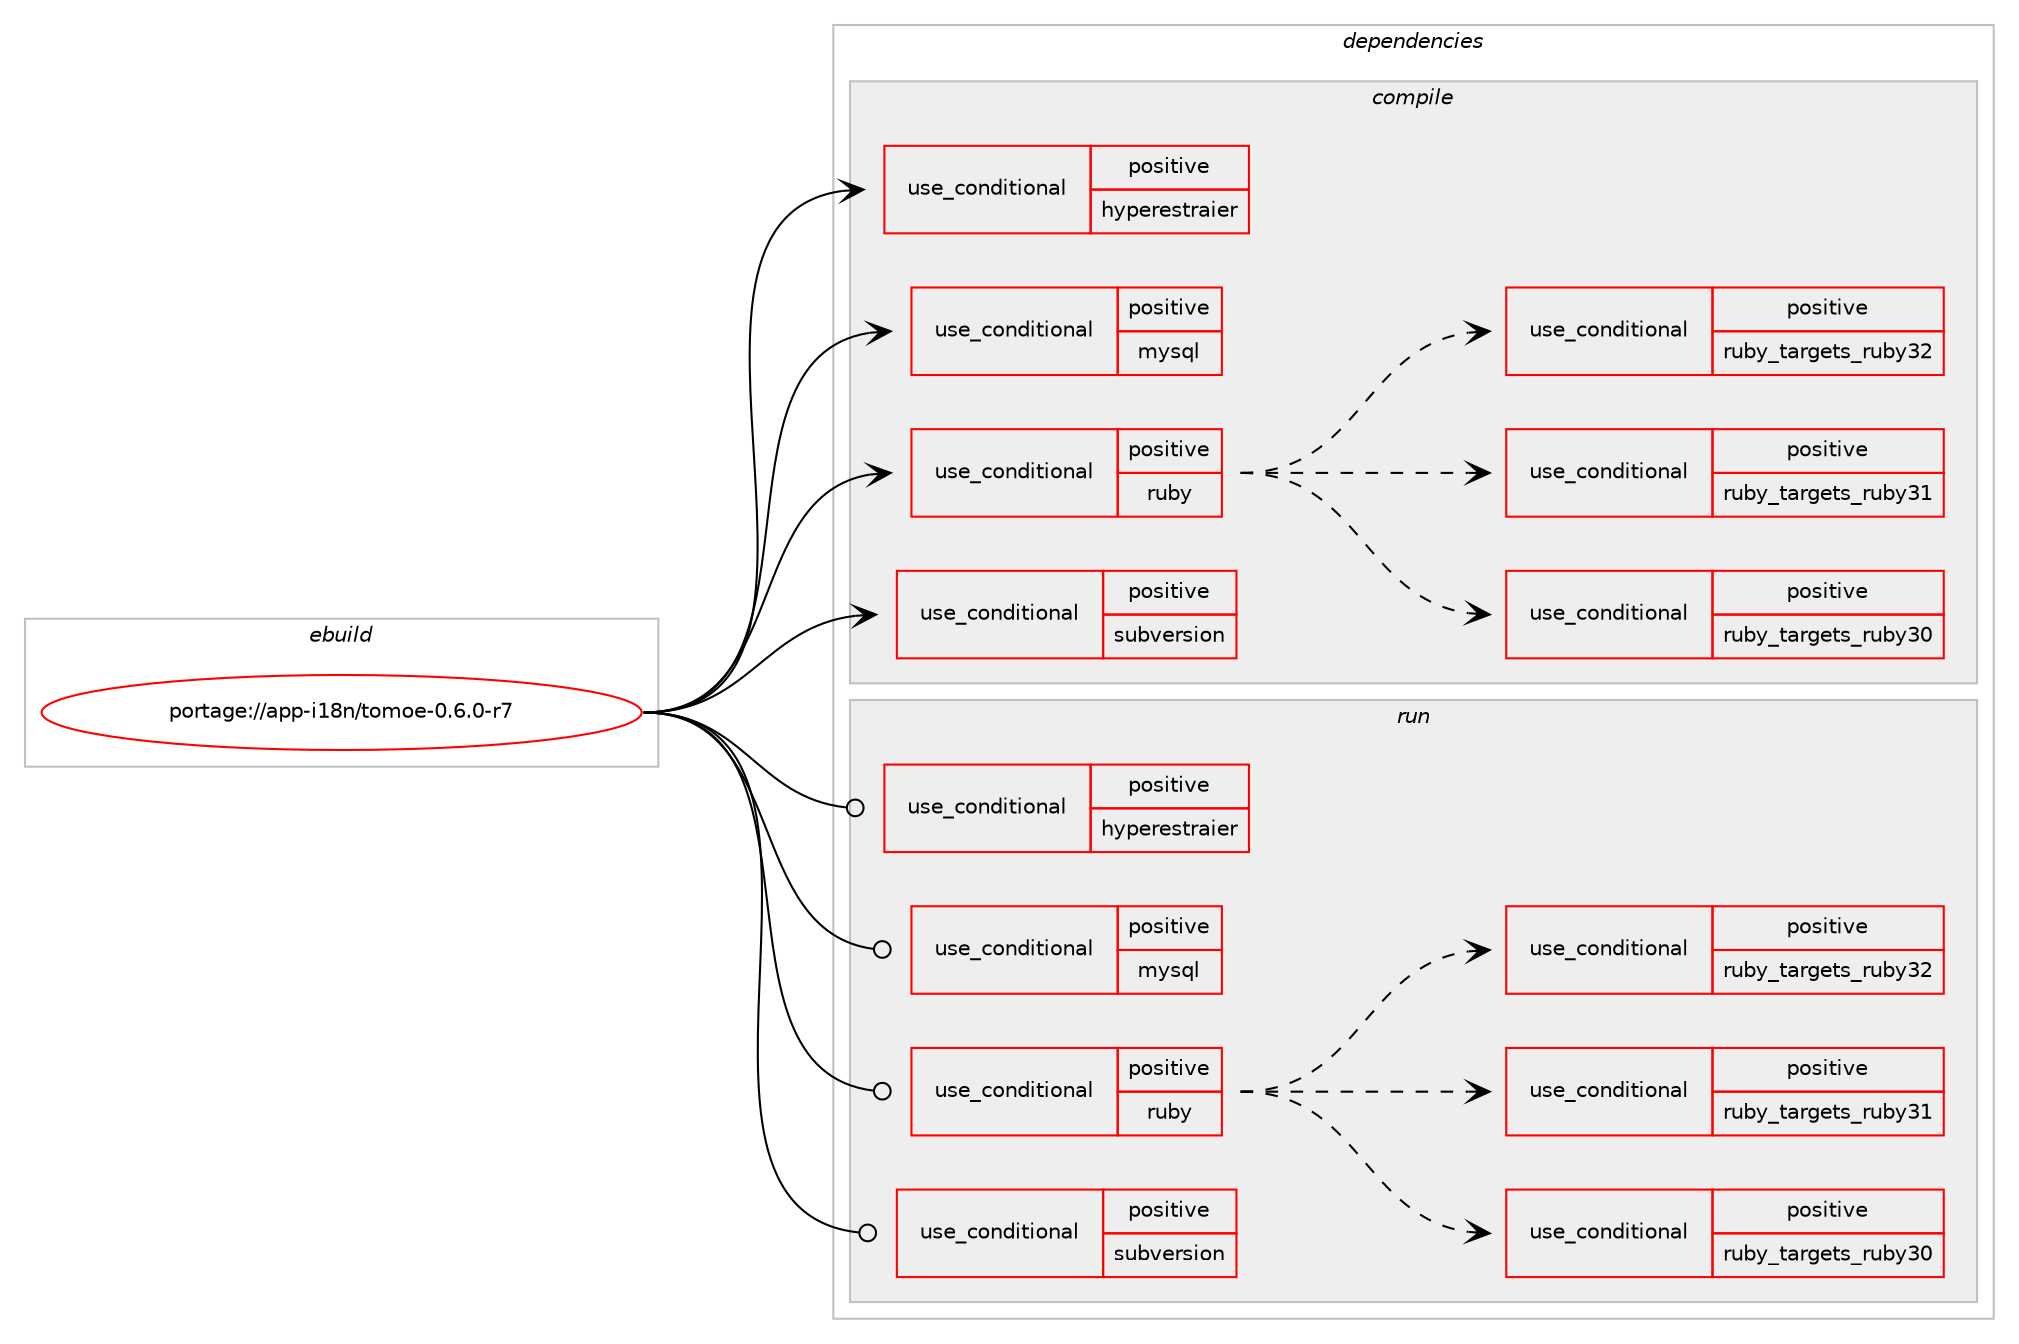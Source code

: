 digraph prolog {

# *************
# Graph options
# *************

newrank=true;
concentrate=true;
compound=true;
graph [rankdir=LR,fontname=Helvetica,fontsize=10,ranksep=1.5];#, ranksep=2.5, nodesep=0.2];
edge  [arrowhead=vee];
node  [fontname=Helvetica,fontsize=10];

# **********
# The ebuild
# **********

subgraph cluster_leftcol {
color=gray;
rank=same;
label=<<i>ebuild</i>>;
id [label="portage://app-i18n/tomoe-0.6.0-r7", color=red, width=4, href="../app-i18n/tomoe-0.6.0-r7.svg"];
}

# ****************
# The dependencies
# ****************

subgraph cluster_midcol {
color=gray;
label=<<i>dependencies</i>>;
subgraph cluster_compile {
fillcolor="#eeeeee";
style=filled;
label=<<i>compile</i>>;
subgraph cond10806 {
dependency17233 [label=<<TABLE BORDER="0" CELLBORDER="1" CELLSPACING="0" CELLPADDING="4"><TR><TD ROWSPAN="3" CELLPADDING="10">use_conditional</TD></TR><TR><TD>positive</TD></TR><TR><TD>hyperestraier</TD></TR></TABLE>>, shape=none, color=red];
# *** BEGIN UNKNOWN DEPENDENCY TYPE (TODO) ***
# dependency17233 -> package_dependency(portage://app-i18n/tomoe-0.6.0-r7,install,no,app-text,hyperestraier,none,[,,],[],[])
# *** END UNKNOWN DEPENDENCY TYPE (TODO) ***

}
id:e -> dependency17233:w [weight=20,style="solid",arrowhead="vee"];
subgraph cond10807 {
dependency17234 [label=<<TABLE BORDER="0" CELLBORDER="1" CELLSPACING="0" CELLPADDING="4"><TR><TD ROWSPAN="3" CELLPADDING="10">use_conditional</TD></TR><TR><TD>positive</TD></TR><TR><TD>mysql</TD></TR></TABLE>>, shape=none, color=red];
# *** BEGIN UNKNOWN DEPENDENCY TYPE (TODO) ***
# dependency17234 -> package_dependency(portage://app-i18n/tomoe-0.6.0-r7,install,no,dev-db,mysql-connector-c,none,[,,],any_same_slot,[])
# *** END UNKNOWN DEPENDENCY TYPE (TODO) ***

}
id:e -> dependency17234:w [weight=20,style="solid",arrowhead="vee"];
subgraph cond10808 {
dependency17235 [label=<<TABLE BORDER="0" CELLBORDER="1" CELLSPACING="0" CELLPADDING="4"><TR><TD ROWSPAN="3" CELLPADDING="10">use_conditional</TD></TR><TR><TD>positive</TD></TR><TR><TD>ruby</TD></TR></TABLE>>, shape=none, color=red];
subgraph cond10809 {
dependency17236 [label=<<TABLE BORDER="0" CELLBORDER="1" CELLSPACING="0" CELLPADDING="4"><TR><TD ROWSPAN="3" CELLPADDING="10">use_conditional</TD></TR><TR><TD>positive</TD></TR><TR><TD>ruby_targets_ruby30</TD></TR></TABLE>>, shape=none, color=red];
# *** BEGIN UNKNOWN DEPENDENCY TYPE (TODO) ***
# dependency17236 -> package_dependency(portage://app-i18n/tomoe-0.6.0-r7,install,no,dev-lang,ruby,none,[,,],[slot(3.0)],[])
# *** END UNKNOWN DEPENDENCY TYPE (TODO) ***

# *** BEGIN UNKNOWN DEPENDENCY TYPE (TODO) ***
# dependency17236 -> package_dependency(portage://app-i18n/tomoe-0.6.0-r7,install,no,dev-ruby,ruby-glib2,none,[,,],[],[use(enable(ruby_targets_ruby30),negative)])
# *** END UNKNOWN DEPENDENCY TYPE (TODO) ***

}
dependency17235:e -> dependency17236:w [weight=20,style="dashed",arrowhead="vee"];
subgraph cond10810 {
dependency17237 [label=<<TABLE BORDER="0" CELLBORDER="1" CELLSPACING="0" CELLPADDING="4"><TR><TD ROWSPAN="3" CELLPADDING="10">use_conditional</TD></TR><TR><TD>positive</TD></TR><TR><TD>ruby_targets_ruby31</TD></TR></TABLE>>, shape=none, color=red];
# *** BEGIN UNKNOWN DEPENDENCY TYPE (TODO) ***
# dependency17237 -> package_dependency(portage://app-i18n/tomoe-0.6.0-r7,install,no,dev-lang,ruby,none,[,,],[slot(3.1)],[])
# *** END UNKNOWN DEPENDENCY TYPE (TODO) ***

# *** BEGIN UNKNOWN DEPENDENCY TYPE (TODO) ***
# dependency17237 -> package_dependency(portage://app-i18n/tomoe-0.6.0-r7,install,no,dev-ruby,ruby-glib2,none,[,,],[],[use(enable(ruby_targets_ruby31),negative)])
# *** END UNKNOWN DEPENDENCY TYPE (TODO) ***

}
dependency17235:e -> dependency17237:w [weight=20,style="dashed",arrowhead="vee"];
subgraph cond10811 {
dependency17238 [label=<<TABLE BORDER="0" CELLBORDER="1" CELLSPACING="0" CELLPADDING="4"><TR><TD ROWSPAN="3" CELLPADDING="10">use_conditional</TD></TR><TR><TD>positive</TD></TR><TR><TD>ruby_targets_ruby32</TD></TR></TABLE>>, shape=none, color=red];
# *** BEGIN UNKNOWN DEPENDENCY TYPE (TODO) ***
# dependency17238 -> package_dependency(portage://app-i18n/tomoe-0.6.0-r7,install,no,dev-lang,ruby,none,[,,],[slot(3.2)],[])
# *** END UNKNOWN DEPENDENCY TYPE (TODO) ***

# *** BEGIN UNKNOWN DEPENDENCY TYPE (TODO) ***
# dependency17238 -> package_dependency(portage://app-i18n/tomoe-0.6.0-r7,install,no,dev-ruby,ruby-glib2,none,[,,],[],[use(enable(ruby_targets_ruby32),negative)])
# *** END UNKNOWN DEPENDENCY TYPE (TODO) ***

}
dependency17235:e -> dependency17238:w [weight=20,style="dashed",arrowhead="vee"];
}
id:e -> dependency17235:w [weight=20,style="solid",arrowhead="vee"];
subgraph cond10812 {
dependency17239 [label=<<TABLE BORDER="0" CELLBORDER="1" CELLSPACING="0" CELLPADDING="4"><TR><TD ROWSPAN="3" CELLPADDING="10">use_conditional</TD></TR><TR><TD>positive</TD></TR><TR><TD>subversion</TD></TR></TABLE>>, shape=none, color=red];
# *** BEGIN UNKNOWN DEPENDENCY TYPE (TODO) ***
# dependency17239 -> package_dependency(portage://app-i18n/tomoe-0.6.0-r7,install,no,dev-vcs,subversion,none,[,,],[],[])
# *** END UNKNOWN DEPENDENCY TYPE (TODO) ***

}
id:e -> dependency17239:w [weight=20,style="solid",arrowhead="vee"];
# *** BEGIN UNKNOWN DEPENDENCY TYPE (TODO) ***
# id -> package_dependency(portage://app-i18n/tomoe-0.6.0-r7,install,no,dev-libs,glib,none,[,,],[slot(2)],[])
# *** END UNKNOWN DEPENDENCY TYPE (TODO) ***

}
subgraph cluster_compileandrun {
fillcolor="#eeeeee";
style=filled;
label=<<i>compile and run</i>>;
}
subgraph cluster_run {
fillcolor="#eeeeee";
style=filled;
label=<<i>run</i>>;
subgraph cond10813 {
dependency17240 [label=<<TABLE BORDER="0" CELLBORDER="1" CELLSPACING="0" CELLPADDING="4"><TR><TD ROWSPAN="3" CELLPADDING="10">use_conditional</TD></TR><TR><TD>positive</TD></TR><TR><TD>hyperestraier</TD></TR></TABLE>>, shape=none, color=red];
# *** BEGIN UNKNOWN DEPENDENCY TYPE (TODO) ***
# dependency17240 -> package_dependency(portage://app-i18n/tomoe-0.6.0-r7,run,no,app-text,hyperestraier,none,[,,],[],[])
# *** END UNKNOWN DEPENDENCY TYPE (TODO) ***

}
id:e -> dependency17240:w [weight=20,style="solid",arrowhead="odot"];
subgraph cond10814 {
dependency17241 [label=<<TABLE BORDER="0" CELLBORDER="1" CELLSPACING="0" CELLPADDING="4"><TR><TD ROWSPAN="3" CELLPADDING="10">use_conditional</TD></TR><TR><TD>positive</TD></TR><TR><TD>mysql</TD></TR></TABLE>>, shape=none, color=red];
# *** BEGIN UNKNOWN DEPENDENCY TYPE (TODO) ***
# dependency17241 -> package_dependency(portage://app-i18n/tomoe-0.6.0-r7,run,no,dev-db,mysql-connector-c,none,[,,],any_same_slot,[])
# *** END UNKNOWN DEPENDENCY TYPE (TODO) ***

}
id:e -> dependency17241:w [weight=20,style="solid",arrowhead="odot"];
subgraph cond10815 {
dependency17242 [label=<<TABLE BORDER="0" CELLBORDER="1" CELLSPACING="0" CELLPADDING="4"><TR><TD ROWSPAN="3" CELLPADDING="10">use_conditional</TD></TR><TR><TD>positive</TD></TR><TR><TD>ruby</TD></TR></TABLE>>, shape=none, color=red];
subgraph cond10816 {
dependency17243 [label=<<TABLE BORDER="0" CELLBORDER="1" CELLSPACING="0" CELLPADDING="4"><TR><TD ROWSPAN="3" CELLPADDING="10">use_conditional</TD></TR><TR><TD>positive</TD></TR><TR><TD>ruby_targets_ruby30</TD></TR></TABLE>>, shape=none, color=red];
# *** BEGIN UNKNOWN DEPENDENCY TYPE (TODO) ***
# dependency17243 -> package_dependency(portage://app-i18n/tomoe-0.6.0-r7,run,no,dev-lang,ruby,none,[,,],[slot(3.0)],[])
# *** END UNKNOWN DEPENDENCY TYPE (TODO) ***

# *** BEGIN UNKNOWN DEPENDENCY TYPE (TODO) ***
# dependency17243 -> package_dependency(portage://app-i18n/tomoe-0.6.0-r7,run,no,dev-ruby,ruby-glib2,none,[,,],[],[use(enable(ruby_targets_ruby30),negative)])
# *** END UNKNOWN DEPENDENCY TYPE (TODO) ***

}
dependency17242:e -> dependency17243:w [weight=20,style="dashed",arrowhead="vee"];
subgraph cond10817 {
dependency17244 [label=<<TABLE BORDER="0" CELLBORDER="1" CELLSPACING="0" CELLPADDING="4"><TR><TD ROWSPAN="3" CELLPADDING="10">use_conditional</TD></TR><TR><TD>positive</TD></TR><TR><TD>ruby_targets_ruby31</TD></TR></TABLE>>, shape=none, color=red];
# *** BEGIN UNKNOWN DEPENDENCY TYPE (TODO) ***
# dependency17244 -> package_dependency(portage://app-i18n/tomoe-0.6.0-r7,run,no,dev-lang,ruby,none,[,,],[slot(3.1)],[])
# *** END UNKNOWN DEPENDENCY TYPE (TODO) ***

# *** BEGIN UNKNOWN DEPENDENCY TYPE (TODO) ***
# dependency17244 -> package_dependency(portage://app-i18n/tomoe-0.6.0-r7,run,no,dev-ruby,ruby-glib2,none,[,,],[],[use(enable(ruby_targets_ruby31),negative)])
# *** END UNKNOWN DEPENDENCY TYPE (TODO) ***

}
dependency17242:e -> dependency17244:w [weight=20,style="dashed",arrowhead="vee"];
subgraph cond10818 {
dependency17245 [label=<<TABLE BORDER="0" CELLBORDER="1" CELLSPACING="0" CELLPADDING="4"><TR><TD ROWSPAN="3" CELLPADDING="10">use_conditional</TD></TR><TR><TD>positive</TD></TR><TR><TD>ruby_targets_ruby32</TD></TR></TABLE>>, shape=none, color=red];
# *** BEGIN UNKNOWN DEPENDENCY TYPE (TODO) ***
# dependency17245 -> package_dependency(portage://app-i18n/tomoe-0.6.0-r7,run,no,dev-lang,ruby,none,[,,],[slot(3.2)],[])
# *** END UNKNOWN DEPENDENCY TYPE (TODO) ***

# *** BEGIN UNKNOWN DEPENDENCY TYPE (TODO) ***
# dependency17245 -> package_dependency(portage://app-i18n/tomoe-0.6.0-r7,run,no,dev-ruby,ruby-glib2,none,[,,],[],[use(enable(ruby_targets_ruby32),negative)])
# *** END UNKNOWN DEPENDENCY TYPE (TODO) ***

}
dependency17242:e -> dependency17245:w [weight=20,style="dashed",arrowhead="vee"];
}
id:e -> dependency17242:w [weight=20,style="solid",arrowhead="odot"];
subgraph cond10819 {
dependency17246 [label=<<TABLE BORDER="0" CELLBORDER="1" CELLSPACING="0" CELLPADDING="4"><TR><TD ROWSPAN="3" CELLPADDING="10">use_conditional</TD></TR><TR><TD>positive</TD></TR><TR><TD>subversion</TD></TR></TABLE>>, shape=none, color=red];
# *** BEGIN UNKNOWN DEPENDENCY TYPE (TODO) ***
# dependency17246 -> package_dependency(portage://app-i18n/tomoe-0.6.0-r7,run,no,dev-vcs,subversion,none,[,,],[],[])
# *** END UNKNOWN DEPENDENCY TYPE (TODO) ***

}
id:e -> dependency17246:w [weight=20,style="solid",arrowhead="odot"];
# *** BEGIN UNKNOWN DEPENDENCY TYPE (TODO) ***
# id -> package_dependency(portage://app-i18n/tomoe-0.6.0-r7,run,no,dev-libs,glib,none,[,,],[slot(2)],[])
# *** END UNKNOWN DEPENDENCY TYPE (TODO) ***

}
}

# **************
# The candidates
# **************

subgraph cluster_choices {
rank=same;
color=gray;
label=<<i>candidates</i>>;

}

}
